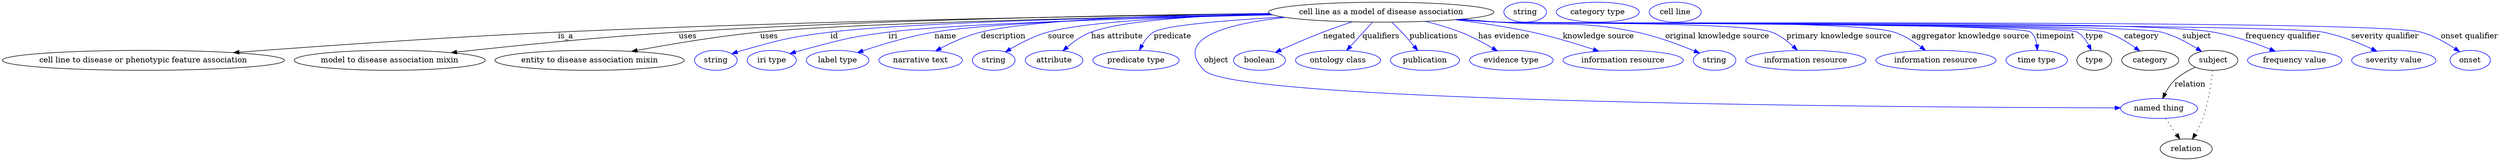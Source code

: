 digraph {
	graph [bb="0,0,4503.8,283"];
	node [label="\N"];
	"cell line as a model of disease association"	[height=0.5,
		label="cell line as a model of disease association",
		pos="2487.8,265",
		width=5.6509];
	"cell line to disease or phenotypic feature association"	[height=0.5,
		pos="254.78,178",
		width=7.0771];
	"cell line as a model of disease association" -> "cell line to disease or phenotypic feature association"	[label=is_a,
		lp="1016.8,221.5",
		pos="e,417.36,191.9 2287.1,262.02 2001.7,258.57 1462,249.75 1002.8,229 805.46,220.08 579.21,204.17 427.68,192.68"];
	"model to disease association mixin"	[height=0.5,
		pos="699.78,178",
		width=4.7843];
	"cell line as a model of disease association" -> "model to disease association mixin"	[label=uses,
		lp="1237.3,221.5",
		pos="e,810.39,191.82 2286,262.66 2035.8,260.02 1596.5,252.19 1220.8,229 1083.3,220.51 925.91,204.54 820.43,192.93"];
	"entity to disease association mixin"	[height=0.5,
		pos="1060.8,178",
		width=4.7482];
	"cell line as a model of disease association" -> "entity to disease association mixin"	[label=uses,
		lp="1383.3,221.5",
		pos="e,1136.5,194.2 2289.3,260.93 2016.5,256.16 1539.7,245.76 1366.8,229 1291.9,221.75 1207.6,207.52 1146.5,196.09"];
	id	[color=blue,
		height=0.5,
		label=string,
		pos="1287.8,178",
		width=1.0652];
	"cell line as a model of disease association" -> id	[color=blue,
		label=id,
		lp="1500.8,221.5",
		pos="e,1316.8,189.97 2289.4,261.02 2044.4,256.65 1642.2,246.98 1493.8,229 1422.6,220.37 1404.9,215.35 1335.8,196 1332.7,195.13 1329.5,\
194.16 1326.3,193.14",
		style=solid];
	iri	[color=blue,
		height=0.5,
		label="iri type",
		pos="1388.8,178",
		width=1.2277];
	"cell line as a model of disease association" -> iri	[color=blue,
		label=iri,
		lp="1606.8,221.5",
		pos="e,1421.7,190.14 2291.5,260.11 2071.2,255.07 1727.7,244.98 1598.8,229 1528,220.23 1510.7,214.25 1441.8,196 1438.4,195.11 1434.9,194.13 \
1431.5,193.11",
		style=solid];
	name	[color=blue,
		height=0.5,
		label="label type",
		pos="1507.8,178",
		width=1.5707];
	"cell line as a model of disease association" -> name	[color=blue,
		label=name,
		lp="1701.8,221.5",
		pos="e,1543.5,191.97 2289.6,260.75 2089.5,256.51 1794.3,247.34 1681.8,229 1637.3,221.75 1588.1,206.94 1553.4,195.31",
		style=solid];
	description	[color=blue,
		height=0.5,
		label="narrative text",
		pos="1657.8,178",
		width=2.0943];
	"cell line as a model of disease association" -> description	[color=blue,
		label=description,
		lp="1806.3,221.5",
		pos="e,1684.7,195.02 2285.6,262.83 2107,260.21 1860.6,252.31 1765.8,229 1740.5,222.8 1714,210.63 1693.6,199.84",
		style=solid];
	source	[color=blue,
		height=0.5,
		label=string,
		pos="1789.8,178",
		width=1.0652];
	"cell line as a model of disease association" -> source	[color=blue,
		label=source,
		lp="1910.8,221.5",
		pos="e,1811,193.29 2288.8,261.26 2143.6,257.6 1960,249.03 1886.8,229 1862.9,222.47 1838.1,209.59 1819.6,198.53",
		style=solid];
	"has attribute"	[color=blue,
		height=0.5,
		label=attribute,
		pos="1897.8,178",
		width=1.4443];
	"cell line as a model of disease association" -> "has attribute"	[color=blue,
		label="has attribute",
		lp="2011.8,221.5",
		pos="e,1913.8,195.18 2286.7,262.21 2164.9,258.88 2022.4,250.31 1964.8,229 1948.8,223.11 1933.5,212.16 1921.5,202.01",
		style=solid];
	predicate	[color=blue,
		height=0.5,
		label="predicate type",
		pos="2045.8,178",
		width=2.1665];
	"cell line as a model of disease association" -> predicate	[color=blue,
		label=predicate,
		lp="2111.8,221.5",
		pos="e,2052.1,196.39 2310.6,256.13 2209.2,250.35 2098.2,241.35 2077.8,229 2068.7,223.54 2061.8,214.45 2056.8,205.5",
		style=solid];
	object	[color=blue,
		height=0.5,
		label="named thing",
		pos="3892.8,91",
		width=1.9318];
	"cell line as a model of disease association" -> object	[color=blue,
		label=object,
		lp="2190.8,178",
		pos="e,3823.3,92.083 2315.3,255.44 2212.6,244.29 2112.4,218.69 2168.8,160 2226.4,100.07 3480.9,92.944 3812.8,92.109",
		style=solid];
	negated	[color=blue,
		height=0.5,
		label=boolean,
		pos="2268.8,178",
		width=1.2999];
	"cell line as a model of disease association" -> negated	[color=blue,
		label=negated,
		lp="2411.8,221.5",
		pos="e,2297.5,192.48 2435.4,247.58 2418.5,242 2399.7,235.52 2382.8,229 2357.1,219.12 2328.8,206.72 2306.8,196.74",
		style=solid];
	qualifiers	[color=blue,
		height=0.5,
		label="ontology class",
		pos="2409.8,178",
		width=2.1304];
	"cell line as a model of disease association" -> qualifiers	[color=blue,
		label=qualifiers,
		lp="2487.3,221.5",
		pos="e,2425.3,195.89 2472,246.8 2460.6,234.39 2445.1,217.46 2432.4,203.62",
		style=solid];
	publications	[color=blue,
		height=0.5,
		label=publication,
		pos="2566.8,178",
		width=1.7332];
	"cell line as a model of disease association" -> publications	[color=blue,
		label=publications,
		lp="2582.8,221.5",
		pos="e,2553.6,195.62 2506.6,246.96 2512.6,241.37 2519.1,235.05 2524.8,229 2532.4,220.96 2540.3,211.79 2547.1,203.52",
		style=solid];
	"has evidence"	[color=blue,
		height=0.5,
		label="evidence type",
		pos="2722.8,178",
		width=2.0943];
	"cell line as a model of disease association" -> "has evidence"	[color=blue,
		label="has evidence",
		lp="2709.3,221.5",
		pos="e,2697.5,195.08 2567.2,248.41 2588.2,243.25 2610.6,236.79 2630.8,229 2650.7,221.31 2671.6,210.17 2688.5,200.36",
		style=solid];
	"knowledge source"	[color=blue,
		height=0.5,
		label="information resource",
		pos="2924.8,178",
		width=3.015];
	"cell line as a model of disease association" -> "knowledge source"	[color=blue,
		label="knowledge source",
		lp="2880.3,221.5",
		pos="e,2880.8,194.5 2621,251.34 2665.4,245.93 2715,238.6 2759.8,229 2797.6,220.9 2839.2,208.25 2871.2,197.7",
		style=solid];
	"original knowledge source"	[color=blue,
		height=0.5,
		label=string,
		pos="3089.8,178",
		width=1.0652];
	"cell line as a model of disease association" -> "original knowledge source"	[color=blue,
		label="original knowledge source",
		lp="3094.8,221.5",
		pos="e,3062.9,191.03 2632.4,252.31 2655.3,250.51 2678.7,248.68 2700.8,247 2811,238.6 2840.6,251.5 2948.8,229 2985.4,221.38 3025.4,206.51 \
3053.5,194.96",
		style=solid];
	"primary knowledge source"	[color=blue,
		height=0.5,
		label="information resource",
		pos="3254.8,178",
		width=3.015];
	"cell line as a model of disease association" -> "primary knowledge source"	[color=blue,
		label="primary knowledge source",
		lp="3314.8,221.5",
		pos="e,3239.3,196.32 2628.1,251.94 2652.3,250.1 2677.3,248.37 2700.8,247 2755.4,243.82 3141.5,248.15 3192.8,229 3207.4,223.55 3221.1,\
213.21 3232,203.34",
		style=solid];
	"aggregator knowledge source"	[color=blue,
		height=0.5,
		label="information resource",
		pos="3489.8,178",
		width=3.015];
	"cell line as a model of disease association" -> "aggregator knowledge source"	[color=blue,
		label="aggregator knowledge source",
		lp="3552.3,221.5",
		pos="e,3470.7,195.93 2626.6,251.82 2651.3,249.97 2676.8,248.26 2700.8,247 2779.9,242.85 3338.2,252.69 3413.8,229 3431.5,223.45 3449,212.45 \
3462.7,202.17",
		style=solid];
	timepoint	[color=blue,
		height=0.5,
		label="time type",
		pos="3671.8,178",
		width=1.5346];
	"cell line as a model of disease association" -> timepoint	[color=blue,
		label=timepoint,
		lp="3705.8,221.5",
		pos="e,3673,196.12 2625.8,251.75 2650.7,249.89 2676.5,248.19 2700.8,247 2727.4,245.69 3640.1,245.91 3660.8,229 3667.5,223.47 3670.7,214.84 \
3672.1,206.29",
		style=solid];
	type	[height=0.5,
		pos="3775.8,178",
		width=0.86659];
	"cell line as a model of disease association" -> type	[color=blue,
		label=type,
		lp="3775.8,221.5",
		pos="e,3770.1,196.14 2625.5,251.75 2650.5,249.88 2676.4,248.18 2700.8,247 2729.7,245.6 3719.6,243.32 3744.8,229 3754,223.76 3760.8,214.54 \
3765.7,205.43",
		style=solid];
	category	[height=0.5,
		pos="3876.8,178",
		width=1.4263];
	"cell line as a model of disease association" -> category	[color=blue,
		label=category,
		lp="3861.3,221.5",
		pos="e,3857.9,194.76 2625.5,251.73 2650.5,249.86 2676.4,248.17 2700.8,247 2761.5,244.08 3737.4,246.09 3795.8,229 3815.3,223.3 3834.7,\
211.55 3849.7,200.87",
		style=solid];
	subject	[height=0.5,
		pos="3990.8,178",
		width=1.2277];
	"cell line as a model of disease association" -> subject	[color=blue,
		label=subject,
		lp="3960.8,221.5",
		pos="e,3969.6,194.06 2625.2,251.72 2650.3,249.85 2676.3,248.16 2700.8,247 2767.2,243.85 3832.4,245.57 3896.8,229 3919.6,223.11 3943.1,\
210.65 3960.9,199.64",
		style=solid];
	"frequency qualifier"	[color=blue,
		height=0.5,
		label="frequency value",
		pos="4137.8,178",
		width=2.3651];
	"cell line as a model of disease association" -> "frequency qualifier"	[color=blue,
		label="frequency qualifier",
		lp="4116.8,221.5",
		pos="e,4102.7,194.44 2625.2,251.7 2650.3,249.83 2676.3,248.15 2700.8,247 2844,240.29 3849.5,253.38 3990.8,229 4026.2,222.88 4064.6,209.56 \
4093.3,198.21",
		style=solid];
	"severity qualifier"	[color=blue,
		height=0.5,
		label="severity value",
		pos="4316.8,178",
		width=2.1123];
	"cell line as a model of disease association" -> "severity qualifier"	[color=blue,
		label="severity qualifier",
		lp="4300.8,221.5",
		pos="e,4286.2,194.59 2624.9,251.68 2650.1,249.81 2676.2,248.13 2700.8,247 2783.4,243.21 4107.6,244.8 4188.8,229 4219.4,223.04 4252.1,\
210.14 4276.8,198.94",
		style=solid];
	"onset qualifier"	[color=blue,
		height=0.5,
		label=onset,
		pos="4453.8,178",
		width=1.011];
	"cell line as a model of disease association" -> "onset qualifier"	[color=blue,
		label="onset qualifier",
		lp="4452.3,221.5",
		pos="e,4434.8,193.6 2624.6,251.68 2649.9,249.8 2676.1,248.12 2700.8,247 2793.2,242.82 4276.5,253.12 4365.8,229 4387.5,223.12 4409.6,210.59 \
4426.2,199.54",
		style=solid];
	relation	[height=0.5,
		pos="3941.8,18",
		width=1.2999];
	object -> relation	[pos="e,3930.2,35.705 3904.4,73.174 3910.4,64.509 3917.8,53.768 3924.4,44.141",
		style=dotted];
	association_type	[color=blue,
		height=0.5,
		label=string,
		pos="2747.8,265",
		width=1.0652];
	association_category	[color=blue,
		height=0.5,
		label="category type",
		pos="2878.8,265",
		width=2.0762];
	subject -> object	[label=relation,
		lp="3948.8,134.5",
		pos="e,3899.2,108.97 3958.3,165.59 3945.5,159.94 3931.4,152.13 3920.8,142 3913.8,135.31 3908,126.48 3903.6,118.1"];
	subject -> relation	[pos="e,3953,35.828 3989.4,159.99 3987.3,139.02 3982.4,102.55 3971.8,73 3968.3,63.258 3963.2,53.189 3958.1,44.423",
		style=dotted];
	"cell line as a model of disease association_subject"	[color=blue,
		height=0.5,
		label="cell line",
		pos="3018.8,265",
		width=1.2999];
}
